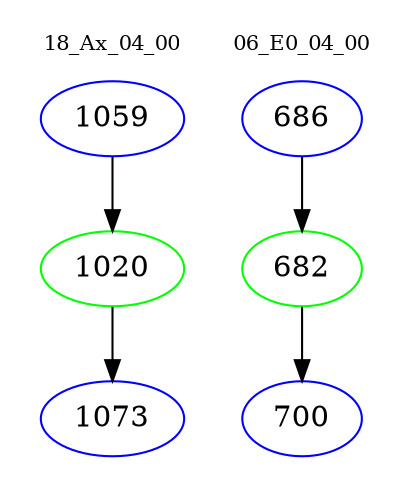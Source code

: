 digraph{
subgraph cluster_0 {
color = white
label = "18_Ax_04_00";
fontsize=10;
T0_1059 [label="1059", color="blue"]
T0_1059 -> T0_1020 [color="black"]
T0_1020 [label="1020", color="green"]
T0_1020 -> T0_1073 [color="black"]
T0_1073 [label="1073", color="blue"]
}
subgraph cluster_1 {
color = white
label = "06_E0_04_00";
fontsize=10;
T1_686 [label="686", color="blue"]
T1_686 -> T1_682 [color="black"]
T1_682 [label="682", color="green"]
T1_682 -> T1_700 [color="black"]
T1_700 [label="700", color="blue"]
}
}
